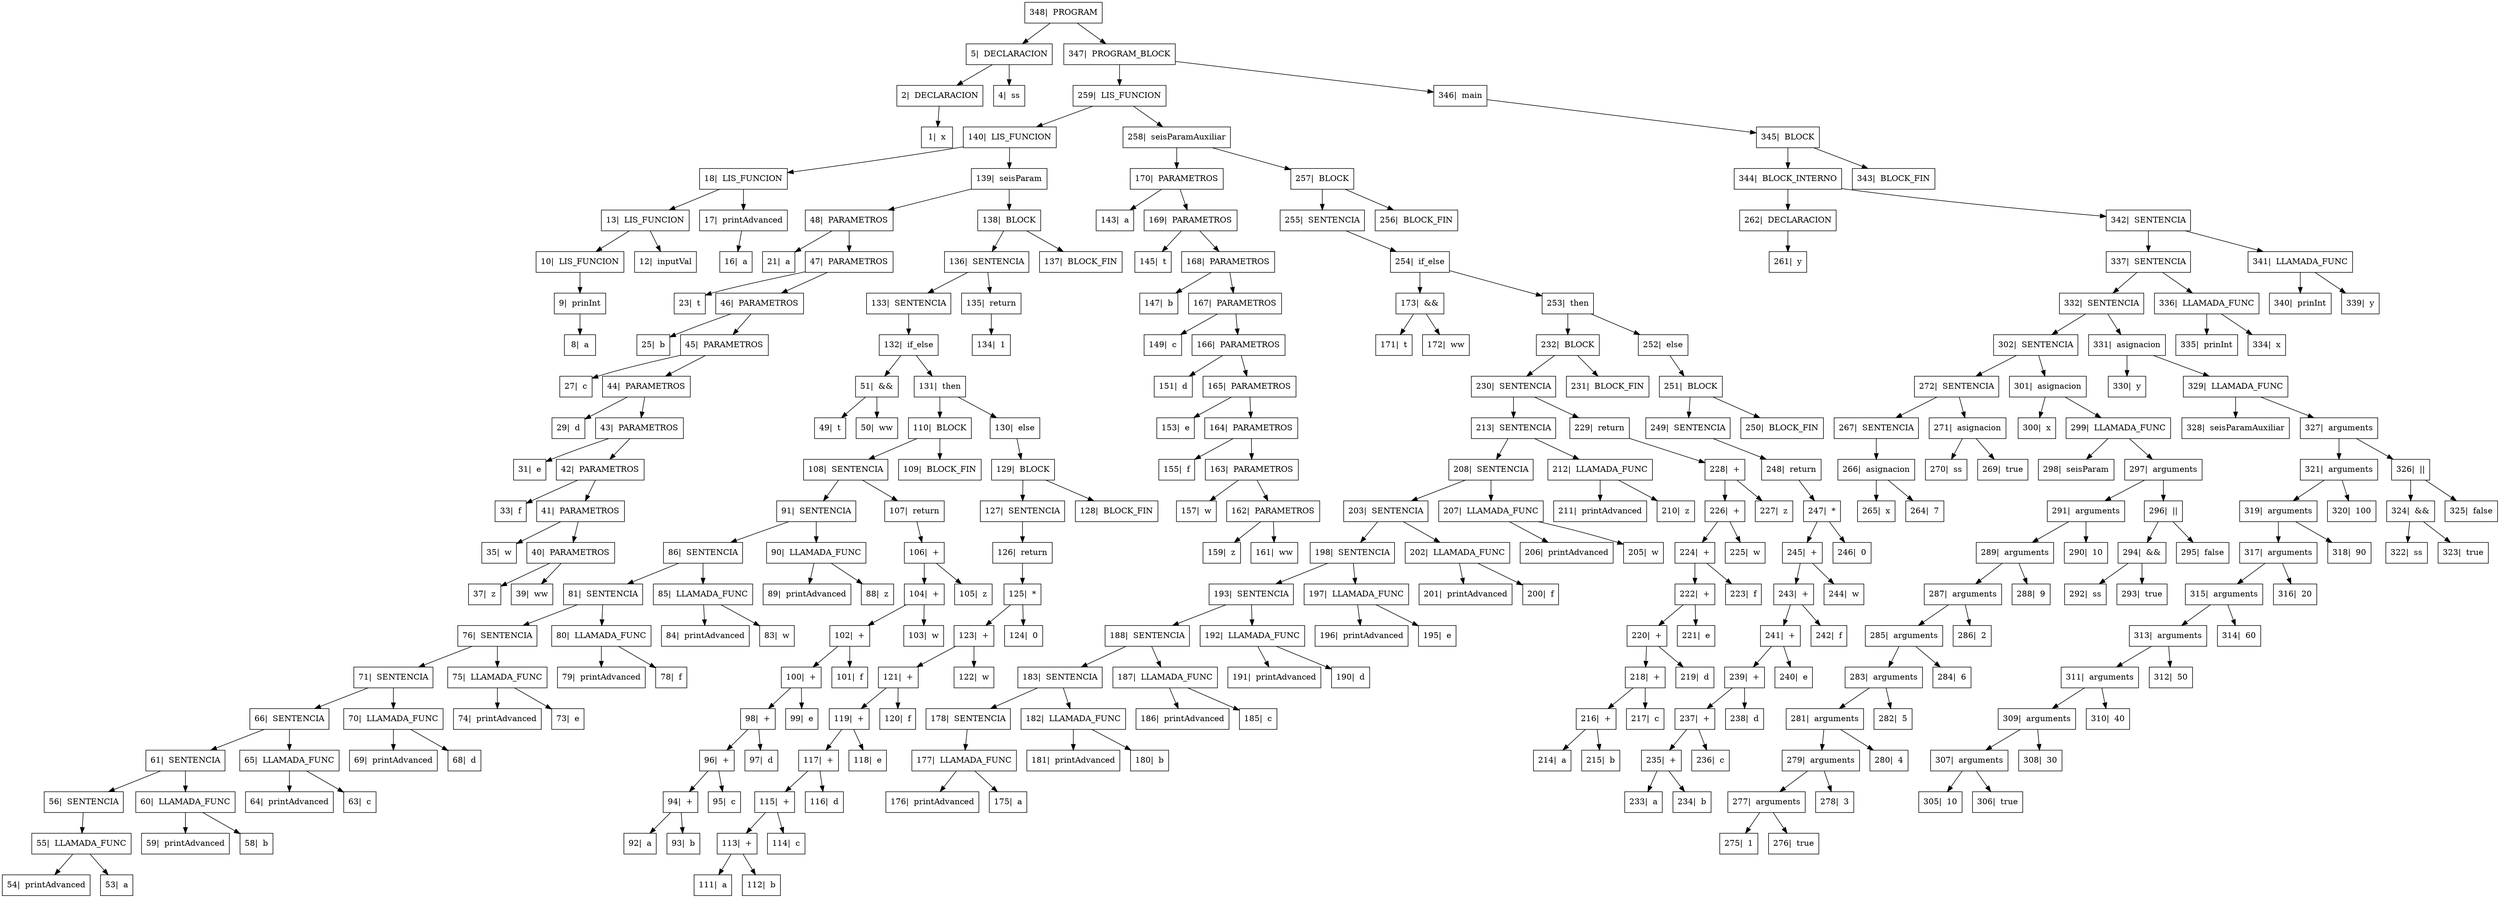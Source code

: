 digraph{

rankdir=TB;

node[shape=box];
"348|  PROGRAM" -> "5|  DECLARACION", "347|  PROGRAM_BLOCK";
"5|  DECLARACION" -> "2|  DECLARACION", "4|  ss";
"2|  DECLARACION" -> "1|  x" ;
"347|  PROGRAM_BLOCK" -> "259|  LIS_FUNCION", "346|  main";
"259|  LIS_FUNCION" -> "140|  LIS_FUNCION", "258|  seisParamAuxiliar";
"140|  LIS_FUNCION" -> "18|  LIS_FUNCION", "139|  seisParam";
"18|  LIS_FUNCION" -> "13|  LIS_FUNCION", "17|  printAdvanced";
"13|  LIS_FUNCION" -> "10|  LIS_FUNCION", "12|  inputVal";
"10|  LIS_FUNCION" -> "9|  prinInt" ;
"9|  prinInt" -> "8|  a" ;
"17|  printAdvanced" -> "16|  a" ;
"139|  seisParam" -> "48|  PARAMETROS", "138|  BLOCK";
"48|  PARAMETROS" -> "21|  a", "47|  PARAMETROS";
"47|  PARAMETROS" -> "23|  t", "46|  PARAMETROS";
"46|  PARAMETROS" -> "25|  b", "45|  PARAMETROS";
"45|  PARAMETROS" -> "27|  c", "44|  PARAMETROS";
"44|  PARAMETROS" -> "29|  d", "43|  PARAMETROS";
"43|  PARAMETROS" -> "31|  e", "42|  PARAMETROS";
"42|  PARAMETROS" -> "33|  f", "41|  PARAMETROS";
"41|  PARAMETROS" -> "35|  w", "40|  PARAMETROS";
"40|  PARAMETROS" -> "37|  z", "39|  ww";
"138|  BLOCK" -> "136|  SENTENCIA", "137|  BLOCK_FIN";
"136|  SENTENCIA" -> "133|  SENTENCIA", "135|  return";
"133|  SENTENCIA" -> "132|  if_else" ;
"132|  if_else" -> "51|  &&", "131|  then";
"51|  &&" -> "49|  t", "50|  ww";
"131|  then" -> "110|  BLOCK", "130|  else";
"110|  BLOCK" -> "108|  SENTENCIA", "109|  BLOCK_FIN";
"108|  SENTENCIA" -> "91|  SENTENCIA", "107|  return";
"91|  SENTENCIA" -> "86|  SENTENCIA", "90|  LLAMADA_FUNC";
"86|  SENTENCIA" -> "81|  SENTENCIA", "85|  LLAMADA_FUNC";
"81|  SENTENCIA" -> "76|  SENTENCIA", "80|  LLAMADA_FUNC";
"76|  SENTENCIA" -> "71|  SENTENCIA", "75|  LLAMADA_FUNC";
"71|  SENTENCIA" -> "66|  SENTENCIA", "70|  LLAMADA_FUNC";
"66|  SENTENCIA" -> "61|  SENTENCIA", "65|  LLAMADA_FUNC";
"61|  SENTENCIA" -> "56|  SENTENCIA", "60|  LLAMADA_FUNC";
"56|  SENTENCIA" -> "55|  LLAMADA_FUNC" ;
"55|  LLAMADA_FUNC" -> "54|  printAdvanced", "53|  a";
"60|  LLAMADA_FUNC" -> "59|  printAdvanced", "58|  b";
"65|  LLAMADA_FUNC" -> "64|  printAdvanced", "63|  c";
"70|  LLAMADA_FUNC" -> "69|  printAdvanced", "68|  d";
"75|  LLAMADA_FUNC" -> "74|  printAdvanced", "73|  e";
"80|  LLAMADA_FUNC" -> "79|  printAdvanced", "78|  f";
"85|  LLAMADA_FUNC" -> "84|  printAdvanced", "83|  w";
"90|  LLAMADA_FUNC" -> "89|  printAdvanced", "88|  z";
"107|  return" -> "106|  +" ;
"106|  +" -> "104|  +", "105|  z";
"104|  +" -> "102|  +", "103|  w";
"102|  +" -> "100|  +", "101|  f";
"100|  +" -> "98|  +", "99|  e";
"98|  +" -> "96|  +", "97|  d";
"96|  +" -> "94|  +", "95|  c";
"94|  +" -> "92|  a", "93|  b";
"130|  else" -> "129|  BLOCK" ;
"129|  BLOCK" -> "127|  SENTENCIA", "128|  BLOCK_FIN";
"127|  SENTENCIA" -> "126|  return" ;
"126|  return" -> "125|  *" ;
"125|  *" -> "123|  +", "124|  0";
"123|  +" -> "121|  +", "122|  w";
"121|  +" -> "119|  +", "120|  f";
"119|  +" -> "117|  +", "118|  e";
"117|  +" -> "115|  +", "116|  d";
"115|  +" -> "113|  +", "114|  c";
"113|  +" -> "111|  a", "112|  b";
"135|  return" -> "134|  1" ;
"258|  seisParamAuxiliar" -> "170|  PARAMETROS", "257|  BLOCK";
"170|  PARAMETROS" -> "143|  a", "169|  PARAMETROS";
"169|  PARAMETROS" -> "145|  t", "168|  PARAMETROS";
"168|  PARAMETROS" -> "147|  b", "167|  PARAMETROS";
"167|  PARAMETROS" -> "149|  c", "166|  PARAMETROS";
"166|  PARAMETROS" -> "151|  d", "165|  PARAMETROS";
"165|  PARAMETROS" -> "153|  e", "164|  PARAMETROS";
"164|  PARAMETROS" -> "155|  f", "163|  PARAMETROS";
"163|  PARAMETROS" -> "157|  w", "162|  PARAMETROS";
"162|  PARAMETROS" -> "159|  z", "161|  ww";
"257|  BLOCK" -> "255|  SENTENCIA", "256|  BLOCK_FIN";
"255|  SENTENCIA" -> "254|  if_else" ;
"254|  if_else" -> "173|  &&", "253|  then";
"173|  &&" -> "171|  t", "172|  ww";
"253|  then" -> "232|  BLOCK", "252|  else";
"232|  BLOCK" -> "230|  SENTENCIA", "231|  BLOCK_FIN";
"230|  SENTENCIA" -> "213|  SENTENCIA", "229|  return";
"213|  SENTENCIA" -> "208|  SENTENCIA", "212|  LLAMADA_FUNC";
"208|  SENTENCIA" -> "203|  SENTENCIA", "207|  LLAMADA_FUNC";
"203|  SENTENCIA" -> "198|  SENTENCIA", "202|  LLAMADA_FUNC";
"198|  SENTENCIA" -> "193|  SENTENCIA", "197|  LLAMADA_FUNC";
"193|  SENTENCIA" -> "188|  SENTENCIA", "192|  LLAMADA_FUNC";
"188|  SENTENCIA" -> "183|  SENTENCIA", "187|  LLAMADA_FUNC";
"183|  SENTENCIA" -> "178|  SENTENCIA", "182|  LLAMADA_FUNC";
"178|  SENTENCIA" -> "177|  LLAMADA_FUNC" ;
"177|  LLAMADA_FUNC" -> "176|  printAdvanced", "175|  a";
"182|  LLAMADA_FUNC" -> "181|  printAdvanced", "180|  b";
"187|  LLAMADA_FUNC" -> "186|  printAdvanced", "185|  c";
"192|  LLAMADA_FUNC" -> "191|  printAdvanced", "190|  d";
"197|  LLAMADA_FUNC" -> "196|  printAdvanced", "195|  e";
"202|  LLAMADA_FUNC" -> "201|  printAdvanced", "200|  f";
"207|  LLAMADA_FUNC" -> "206|  printAdvanced", "205|  w";
"212|  LLAMADA_FUNC" -> "211|  printAdvanced", "210|  z";
"229|  return" -> "228|  +" ;
"228|  +" -> "226|  +", "227|  z";
"226|  +" -> "224|  +", "225|  w";
"224|  +" -> "222|  +", "223|  f";
"222|  +" -> "220|  +", "221|  e";
"220|  +" -> "218|  +", "219|  d";
"218|  +" -> "216|  +", "217|  c";
"216|  +" -> "214|  a", "215|  b";
"252|  else" -> "251|  BLOCK" ;
"251|  BLOCK" -> "249|  SENTENCIA", "250|  BLOCK_FIN";
"249|  SENTENCIA" -> "248|  return" ;
"248|  return" -> "247|  *" ;
"247|  *" -> "245|  +", "246|  0";
"245|  +" -> "243|  +", "244|  w";
"243|  +" -> "241|  +", "242|  f";
"241|  +" -> "239|  +", "240|  e";
"239|  +" -> "237|  +", "238|  d";
"237|  +" -> "235|  +", "236|  c";
"235|  +" -> "233|  a", "234|  b";
"346|  main" -> "345|  BLOCK" ;
"345|  BLOCK" -> "344|  BLOCK_INTERNO", "343|  BLOCK_FIN";
"344|  BLOCK_INTERNO" -> "262|  DECLARACION", "342|  SENTENCIA";
"262|  DECLARACION" -> "261|  y" ;
"342|  SENTENCIA" -> "337|  SENTENCIA", "341|  LLAMADA_FUNC";
"337|  SENTENCIA" -> "332|  SENTENCIA", "336|  LLAMADA_FUNC";
"332|  SENTENCIA" -> "302|  SENTENCIA", "331|  asignacion";
"302|  SENTENCIA" -> "272|  SENTENCIA", "301|  asignacion";
"272|  SENTENCIA" -> "267|  SENTENCIA", "271|  asignacion";
"267|  SENTENCIA" -> "266|  asignacion" ;
"266|  asignacion" -> "265|  x", "264|  7";
"271|  asignacion" -> "270|  ss", "269|  true";
"301|  asignacion" -> "300|  x", "299|  LLAMADA_FUNC";
"299|  LLAMADA_FUNC" -> "298|  seisParam", "297|  arguments";
"297|  arguments" -> "291|  arguments", "296|  ||";
"291|  arguments" -> "289|  arguments", "290|  10";
"289|  arguments" -> "287|  arguments", "288|  9";
"287|  arguments" -> "285|  arguments", "286|  2";
"285|  arguments" -> "283|  arguments", "284|  6";
"283|  arguments" -> "281|  arguments", "282|  5";
"281|  arguments" -> "279|  arguments", "280|  4";
"279|  arguments" -> "277|  arguments", "278|  3";
"277|  arguments" -> "275|  1", "276|  true";
"296|  ||" -> "294|  &&", "295|  false";
"294|  &&" -> "292|  ss", "293|  true";
"331|  asignacion" -> "330|  y", "329|  LLAMADA_FUNC";
"329|  LLAMADA_FUNC" -> "328|  seisParamAuxiliar", "327|  arguments";
"327|  arguments" -> "321|  arguments", "326|  ||";
"321|  arguments" -> "319|  arguments", "320|  100";
"319|  arguments" -> "317|  arguments", "318|  90";
"317|  arguments" -> "315|  arguments", "316|  20";
"315|  arguments" -> "313|  arguments", "314|  60";
"313|  arguments" -> "311|  arguments", "312|  50";
"311|  arguments" -> "309|  arguments", "310|  40";
"309|  arguments" -> "307|  arguments", "308|  30";
"307|  arguments" -> "305|  10", "306|  true";
"326|  ||" -> "324|  &&", "325|  false";
"324|  &&" -> "322|  ss", "323|  true";
"336|  LLAMADA_FUNC" -> "335|  prinInt", "334|  x";
"341|  LLAMADA_FUNC" -> "340|  prinInt", "339|  y";
}
